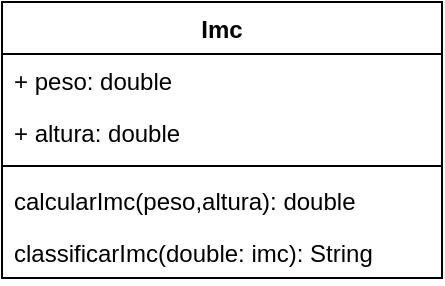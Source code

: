 <mxfile version="25.0.3">
  <diagram name="Página-1" id="ookbaqX5YnIbMcYuQ491">
    <mxGraphModel dx="530" dy="286" grid="1" gridSize="10" guides="1" tooltips="1" connect="1" arrows="1" fold="1" page="1" pageScale="1" pageWidth="827" pageHeight="1169" math="0" shadow="0">
      <root>
        <mxCell id="0" />
        <mxCell id="1" parent="0" />
        <mxCell id="JZl1kCELeuB8dAyK87iV-1" value="Imc" style="swimlane;fontStyle=1;align=center;verticalAlign=top;childLayout=stackLayout;horizontal=1;startSize=26;horizontalStack=0;resizeParent=1;resizeParentMax=0;resizeLast=0;collapsible=1;marginBottom=0;whiteSpace=wrap;html=1;" vertex="1" parent="1">
          <mxGeometry x="230" y="585" width="220" height="138" as="geometry">
            <mxRectangle x="230" y="585" width="60" height="30" as="alternateBounds" />
          </mxGeometry>
        </mxCell>
        <mxCell id="JZl1kCELeuB8dAyK87iV-2" value="+ peso: double" style="text;strokeColor=none;fillColor=none;align=left;verticalAlign=top;spacingLeft=4;spacingRight=4;overflow=hidden;rotatable=0;points=[[0,0.5],[1,0.5]];portConstraint=eastwest;whiteSpace=wrap;html=1;" vertex="1" parent="JZl1kCELeuB8dAyK87iV-1">
          <mxGeometry y="26" width="220" height="26" as="geometry" />
        </mxCell>
        <mxCell id="JZl1kCELeuB8dAyK87iV-9" value="+ altura: double" style="text;strokeColor=none;fillColor=none;align=left;verticalAlign=top;spacingLeft=4;spacingRight=4;overflow=hidden;rotatable=0;points=[[0,0.5],[1,0.5]];portConstraint=eastwest;whiteSpace=wrap;html=1;" vertex="1" parent="JZl1kCELeuB8dAyK87iV-1">
          <mxGeometry y="52" width="220" height="26" as="geometry" />
        </mxCell>
        <mxCell id="JZl1kCELeuB8dAyK87iV-3" value="" style="line;strokeWidth=1;fillColor=none;align=left;verticalAlign=middle;spacingTop=-1;spacingLeft=3;spacingRight=3;rotatable=0;labelPosition=right;points=[];portConstraint=eastwest;strokeColor=inherit;" vertex="1" parent="JZl1kCELeuB8dAyK87iV-1">
          <mxGeometry y="78" width="220" height="8" as="geometry" />
        </mxCell>
        <mxCell id="JZl1kCELeuB8dAyK87iV-4" value="calcularImc(peso,altura): double" style="text;strokeColor=none;fillColor=none;align=left;verticalAlign=top;spacingLeft=4;spacingRight=4;overflow=hidden;rotatable=0;points=[[0,0.5],[1,0.5]];portConstraint=eastwest;whiteSpace=wrap;html=1;" vertex="1" parent="JZl1kCELeuB8dAyK87iV-1">
          <mxGeometry y="86" width="220" height="26" as="geometry" />
        </mxCell>
        <mxCell id="JZl1kCELeuB8dAyK87iV-17" value="classificarImc(double: imc): String" style="text;strokeColor=none;fillColor=none;align=left;verticalAlign=top;spacingLeft=4;spacingRight=4;overflow=hidden;rotatable=0;points=[[0,0.5],[1,0.5]];portConstraint=eastwest;whiteSpace=wrap;html=1;" vertex="1" parent="JZl1kCELeuB8dAyK87iV-1">
          <mxGeometry y="112" width="220" height="26" as="geometry" />
        </mxCell>
      </root>
    </mxGraphModel>
  </diagram>
</mxfile>
